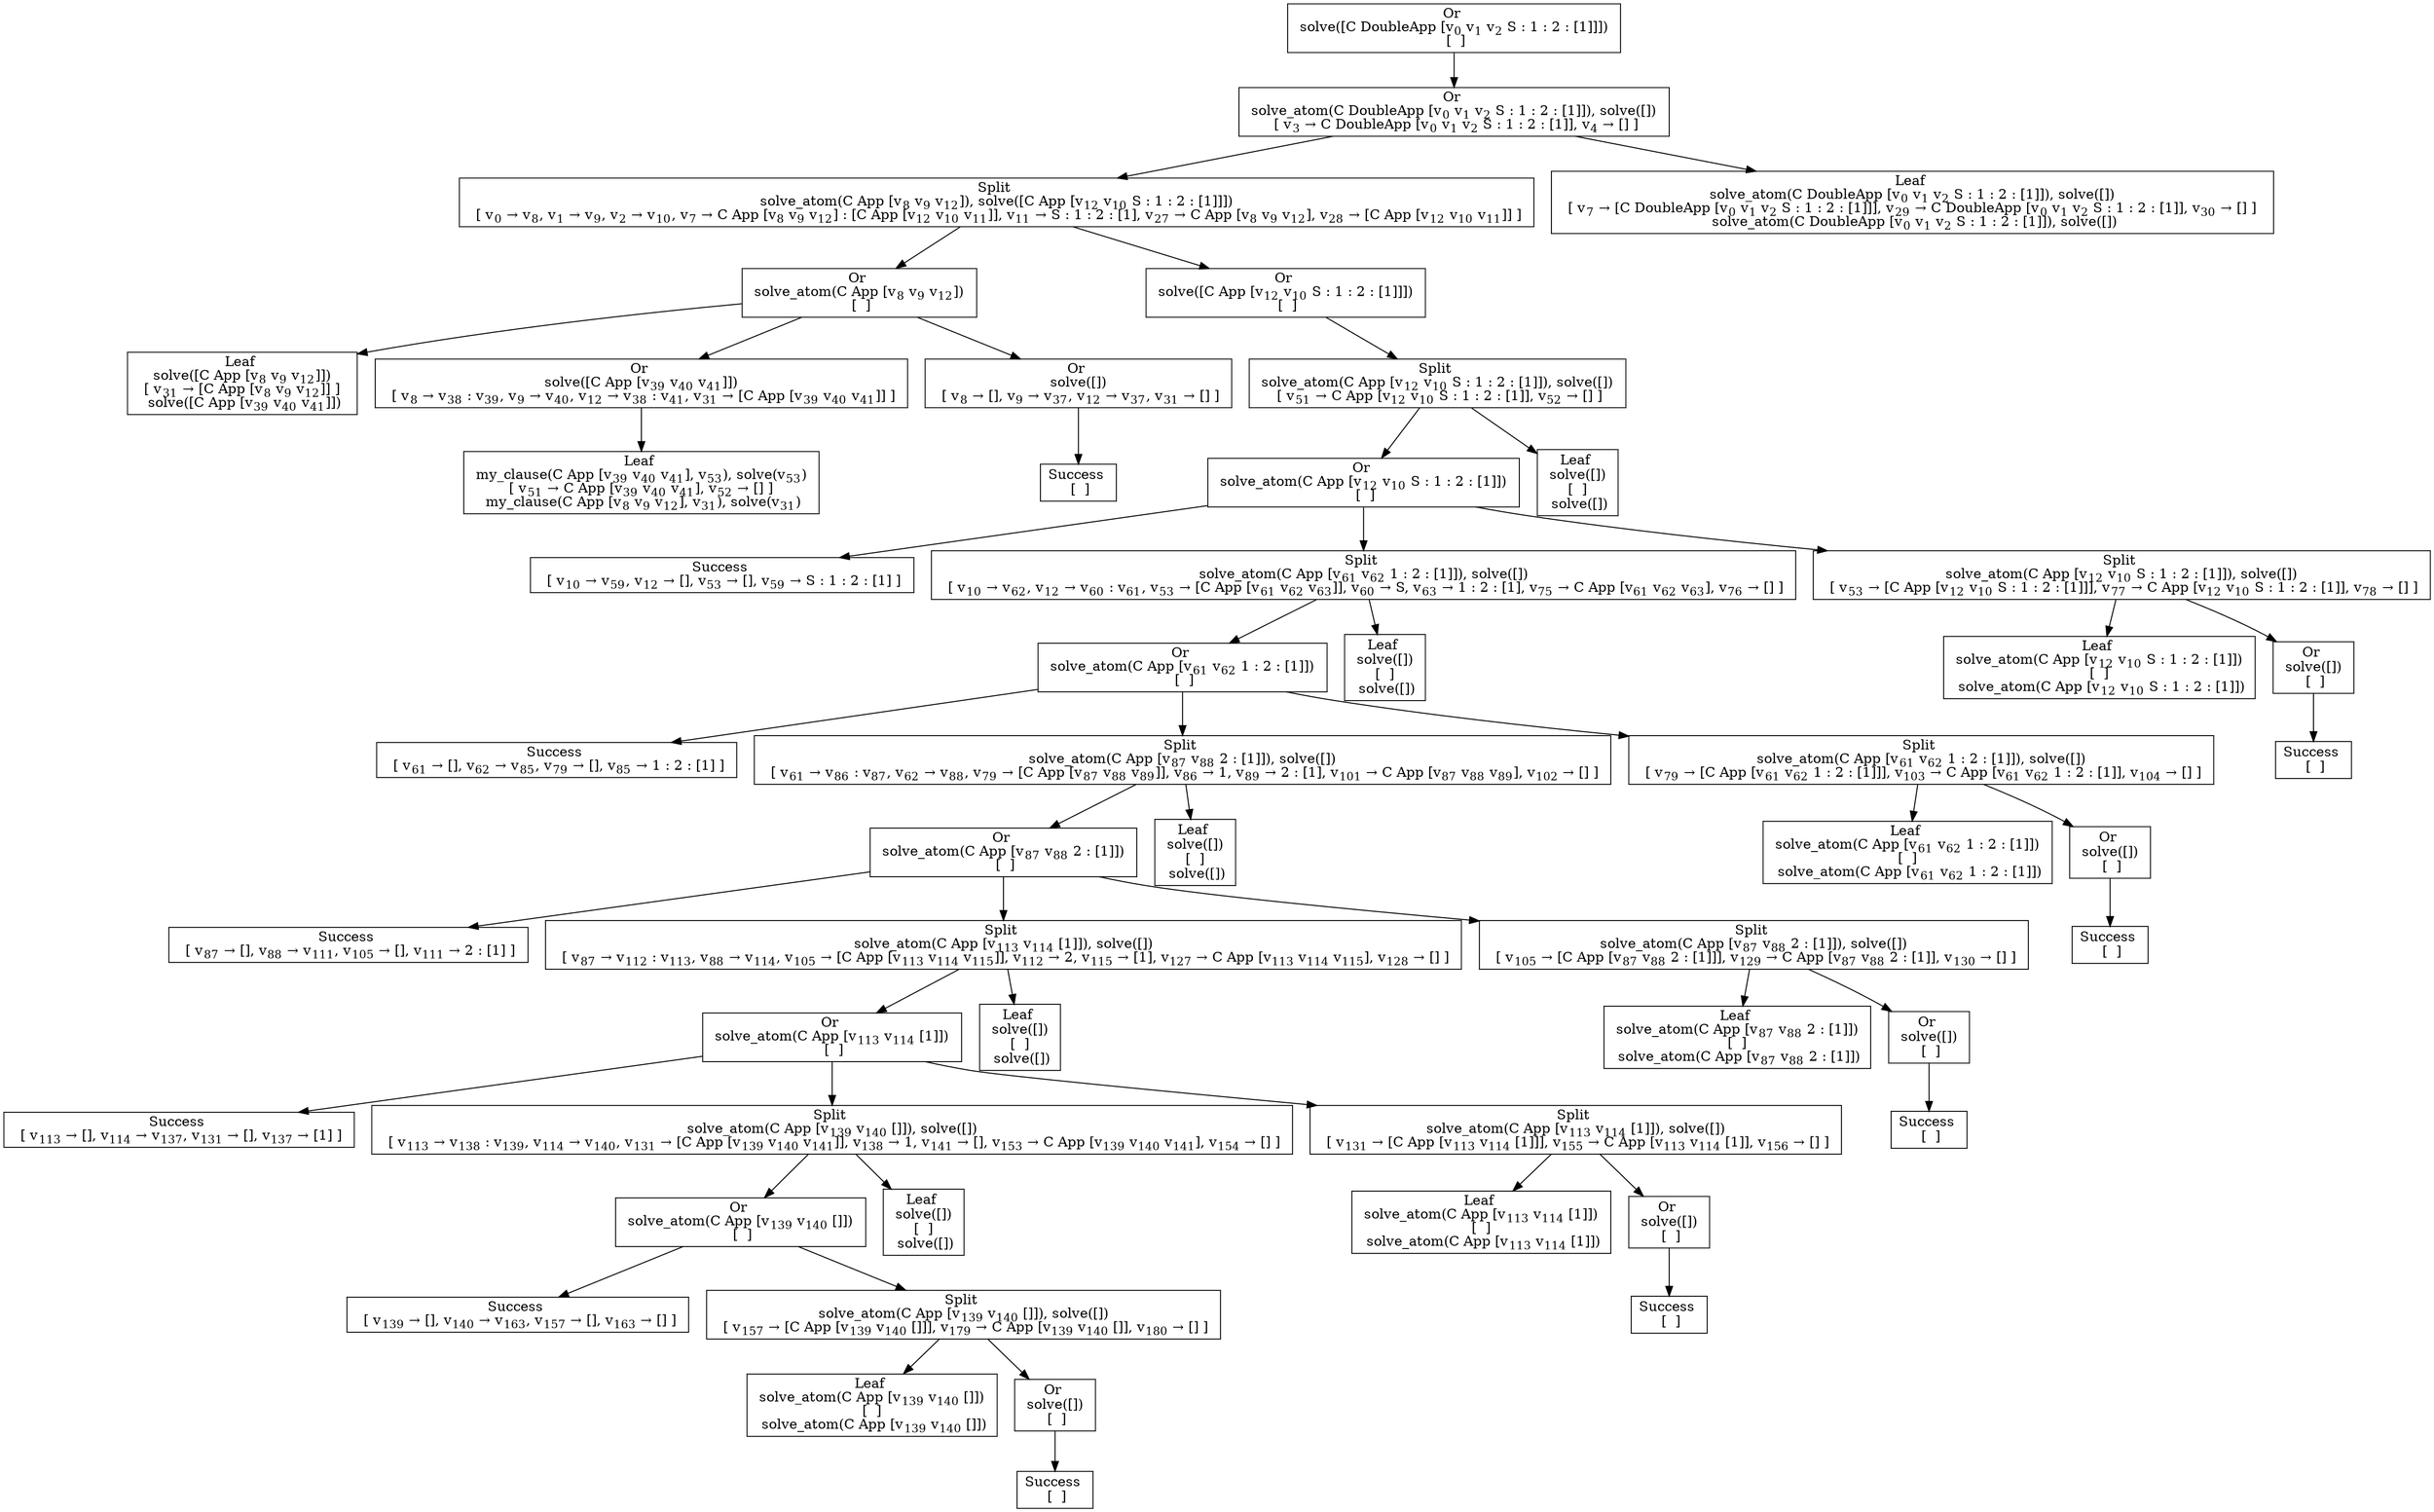 digraph {
    graph [rankdir=TB
          ,bgcolor=transparent];
    node [shape=box
         ,fillcolor=white
         ,style=filled];
    0 [label=<Or <BR/> solve([C DoubleApp [v<SUB>0</SUB> v<SUB>1</SUB> v<SUB>2</SUB> S : 1 : 2 : [1]]]) <BR/>  [  ] >];
    1 [label=<Or <BR/> solve_atom(C DoubleApp [v<SUB>0</SUB> v<SUB>1</SUB> v<SUB>2</SUB> S : 1 : 2 : [1]]), solve([]) <BR/>  [ v<SUB>3</SUB> &rarr; C DoubleApp [v<SUB>0</SUB> v<SUB>1</SUB> v<SUB>2</SUB> S : 1 : 2 : [1]], v<SUB>4</SUB> &rarr; [] ] >];
    2 [label=<Split <BR/> solve_atom(C App [v<SUB>8</SUB> v<SUB>9</SUB> v<SUB>12</SUB>]), solve([C App [v<SUB>12</SUB> v<SUB>10</SUB> S : 1 : 2 : [1]]]) <BR/>  [ v<SUB>0</SUB> &rarr; v<SUB>8</SUB>, v<SUB>1</SUB> &rarr; v<SUB>9</SUB>, v<SUB>2</SUB> &rarr; v<SUB>10</SUB>, v<SUB>7</SUB> &rarr; C App [v<SUB>8</SUB> v<SUB>9</SUB> v<SUB>12</SUB>] : [C App [v<SUB>12</SUB> v<SUB>10</SUB> v<SUB>11</SUB>]], v<SUB>11</SUB> &rarr; S : 1 : 2 : [1], v<SUB>27</SUB> &rarr; C App [v<SUB>8</SUB> v<SUB>9</SUB> v<SUB>12</SUB>], v<SUB>28</SUB> &rarr; [C App [v<SUB>12</SUB> v<SUB>10</SUB> v<SUB>11</SUB>]] ] >];
    3 [label=<Leaf <BR/> solve_atom(C DoubleApp [v<SUB>0</SUB> v<SUB>1</SUB> v<SUB>2</SUB> S : 1 : 2 : [1]]), solve([]) <BR/>  [ v<SUB>7</SUB> &rarr; [C DoubleApp [v<SUB>0</SUB> v<SUB>1</SUB> v<SUB>2</SUB> S : 1 : 2 : [1]]], v<SUB>29</SUB> &rarr; C DoubleApp [v<SUB>0</SUB> v<SUB>1</SUB> v<SUB>2</SUB> S : 1 : 2 : [1]], v<SUB>30</SUB> &rarr; [] ]  <BR/> solve_atom(C DoubleApp [v<SUB>0</SUB> v<SUB>1</SUB> v<SUB>2</SUB> S : 1 : 2 : [1]]), solve([])>];
    4 [label=<Or <BR/> solve_atom(C App [v<SUB>8</SUB> v<SUB>9</SUB> v<SUB>12</SUB>]) <BR/>  [  ] >];
    5 [label=<Or <BR/> solve([C App [v<SUB>12</SUB> v<SUB>10</SUB> S : 1 : 2 : [1]]]) <BR/>  [  ] >];
    6 [label=<Leaf <BR/> solve([C App [v<SUB>8</SUB> v<SUB>9</SUB> v<SUB>12</SUB>]]) <BR/>  [ v<SUB>31</SUB> &rarr; [C App [v<SUB>8</SUB> v<SUB>9</SUB> v<SUB>12</SUB>]] ]  <BR/> solve([C App [v<SUB>39</SUB> v<SUB>40</SUB> v<SUB>41</SUB>]])>];
    7 [label=<Or <BR/> solve([C App [v<SUB>39</SUB> v<SUB>40</SUB> v<SUB>41</SUB>]]) <BR/>  [ v<SUB>8</SUB> &rarr; v<SUB>38</SUB> : v<SUB>39</SUB>, v<SUB>9</SUB> &rarr; v<SUB>40</SUB>, v<SUB>12</SUB> &rarr; v<SUB>38</SUB> : v<SUB>41</SUB>, v<SUB>31</SUB> &rarr; [C App [v<SUB>39</SUB> v<SUB>40</SUB> v<SUB>41</SUB>]] ] >];
    8 [label=<Or <BR/> solve([]) <BR/>  [ v<SUB>8</SUB> &rarr; [], v<SUB>9</SUB> &rarr; v<SUB>37</SUB>, v<SUB>12</SUB> &rarr; v<SUB>37</SUB>, v<SUB>31</SUB> &rarr; [] ] >];
    9 [label=<Leaf <BR/> my_clause(C App [v<SUB>39</SUB> v<SUB>40</SUB> v<SUB>41</SUB>], v<SUB>53</SUB>), solve(v<SUB>53</SUB>) <BR/>  [ v<SUB>51</SUB> &rarr; C App [v<SUB>39</SUB> v<SUB>40</SUB> v<SUB>41</SUB>], v<SUB>52</SUB> &rarr; [] ]  <BR/> my_clause(C App [v<SUB>8</SUB> v<SUB>9</SUB> v<SUB>12</SUB>], v<SUB>31</SUB>), solve(v<SUB>31</SUB>)>];
    10 [label=<Success <BR/>  [  ] >];
    11 [label=<Split <BR/> solve_atom(C App [v<SUB>12</SUB> v<SUB>10</SUB> S : 1 : 2 : [1]]), solve([]) <BR/>  [ v<SUB>51</SUB> &rarr; C App [v<SUB>12</SUB> v<SUB>10</SUB> S : 1 : 2 : [1]], v<SUB>52</SUB> &rarr; [] ] >];
    12 [label=<Or <BR/> solve_atom(C App [v<SUB>12</SUB> v<SUB>10</SUB> S : 1 : 2 : [1]]) <BR/>  [  ] >];
    13 [label=<Leaf <BR/> solve([]) <BR/>  [  ]  <BR/> solve([])>];
    14 [label=<Success <BR/>  [ v<SUB>10</SUB> &rarr; v<SUB>59</SUB>, v<SUB>12</SUB> &rarr; [], v<SUB>53</SUB> &rarr; [], v<SUB>59</SUB> &rarr; S : 1 : 2 : [1] ] >];
    15 [label=<Split <BR/> solve_atom(C App [v<SUB>61</SUB> v<SUB>62</SUB> 1 : 2 : [1]]), solve([]) <BR/>  [ v<SUB>10</SUB> &rarr; v<SUB>62</SUB>, v<SUB>12</SUB> &rarr; v<SUB>60</SUB> : v<SUB>61</SUB>, v<SUB>53</SUB> &rarr; [C App [v<SUB>61</SUB> v<SUB>62</SUB> v<SUB>63</SUB>]], v<SUB>60</SUB> &rarr; S, v<SUB>63</SUB> &rarr; 1 : 2 : [1], v<SUB>75</SUB> &rarr; C App [v<SUB>61</SUB> v<SUB>62</SUB> v<SUB>63</SUB>], v<SUB>76</SUB> &rarr; [] ] >];
    16 [label=<Split <BR/> solve_atom(C App [v<SUB>12</SUB> v<SUB>10</SUB> S : 1 : 2 : [1]]), solve([]) <BR/>  [ v<SUB>53</SUB> &rarr; [C App [v<SUB>12</SUB> v<SUB>10</SUB> S : 1 : 2 : [1]]], v<SUB>77</SUB> &rarr; C App [v<SUB>12</SUB> v<SUB>10</SUB> S : 1 : 2 : [1]], v<SUB>78</SUB> &rarr; [] ] >];
    17 [label=<Or <BR/> solve_atom(C App [v<SUB>61</SUB> v<SUB>62</SUB> 1 : 2 : [1]]) <BR/>  [  ] >];
    18 [label=<Leaf <BR/> solve([]) <BR/>  [  ]  <BR/> solve([])>];
    19 [label=<Success <BR/>  [ v<SUB>61</SUB> &rarr; [], v<SUB>62</SUB> &rarr; v<SUB>85</SUB>, v<SUB>79</SUB> &rarr; [], v<SUB>85</SUB> &rarr; 1 : 2 : [1] ] >];
    20 [label=<Split <BR/> solve_atom(C App [v<SUB>87</SUB> v<SUB>88</SUB> 2 : [1]]), solve([]) <BR/>  [ v<SUB>61</SUB> &rarr; v<SUB>86</SUB> : v<SUB>87</SUB>, v<SUB>62</SUB> &rarr; v<SUB>88</SUB>, v<SUB>79</SUB> &rarr; [C App [v<SUB>87</SUB> v<SUB>88</SUB> v<SUB>89</SUB>]], v<SUB>86</SUB> &rarr; 1, v<SUB>89</SUB> &rarr; 2 : [1], v<SUB>101</SUB> &rarr; C App [v<SUB>87</SUB> v<SUB>88</SUB> v<SUB>89</SUB>], v<SUB>102</SUB> &rarr; [] ] >];
    21 [label=<Split <BR/> solve_atom(C App [v<SUB>61</SUB> v<SUB>62</SUB> 1 : 2 : [1]]), solve([]) <BR/>  [ v<SUB>79</SUB> &rarr; [C App [v<SUB>61</SUB> v<SUB>62</SUB> 1 : 2 : [1]]], v<SUB>103</SUB> &rarr; C App [v<SUB>61</SUB> v<SUB>62</SUB> 1 : 2 : [1]], v<SUB>104</SUB> &rarr; [] ] >];
    22 [label=<Or <BR/> solve_atom(C App [v<SUB>87</SUB> v<SUB>88</SUB> 2 : [1]]) <BR/>  [  ] >];
    23 [label=<Leaf <BR/> solve([]) <BR/>  [  ]  <BR/> solve([])>];
    24 [label=<Success <BR/>  [ v<SUB>87</SUB> &rarr; [], v<SUB>88</SUB> &rarr; v<SUB>111</SUB>, v<SUB>105</SUB> &rarr; [], v<SUB>111</SUB> &rarr; 2 : [1] ] >];
    25 [label=<Split <BR/> solve_atom(C App [v<SUB>113</SUB> v<SUB>114</SUB> [1]]), solve([]) <BR/>  [ v<SUB>87</SUB> &rarr; v<SUB>112</SUB> : v<SUB>113</SUB>, v<SUB>88</SUB> &rarr; v<SUB>114</SUB>, v<SUB>105</SUB> &rarr; [C App [v<SUB>113</SUB> v<SUB>114</SUB> v<SUB>115</SUB>]], v<SUB>112</SUB> &rarr; 2, v<SUB>115</SUB> &rarr; [1], v<SUB>127</SUB> &rarr; C App [v<SUB>113</SUB> v<SUB>114</SUB> v<SUB>115</SUB>], v<SUB>128</SUB> &rarr; [] ] >];
    26 [label=<Split <BR/> solve_atom(C App [v<SUB>87</SUB> v<SUB>88</SUB> 2 : [1]]), solve([]) <BR/>  [ v<SUB>105</SUB> &rarr; [C App [v<SUB>87</SUB> v<SUB>88</SUB> 2 : [1]]], v<SUB>129</SUB> &rarr; C App [v<SUB>87</SUB> v<SUB>88</SUB> 2 : [1]], v<SUB>130</SUB> &rarr; [] ] >];
    27 [label=<Or <BR/> solve_atom(C App [v<SUB>113</SUB> v<SUB>114</SUB> [1]]) <BR/>  [  ] >];
    28 [label=<Leaf <BR/> solve([]) <BR/>  [  ]  <BR/> solve([])>];
    29 [label=<Success <BR/>  [ v<SUB>113</SUB> &rarr; [], v<SUB>114</SUB> &rarr; v<SUB>137</SUB>, v<SUB>131</SUB> &rarr; [], v<SUB>137</SUB> &rarr; [1] ] >];
    30 [label=<Split <BR/> solve_atom(C App [v<SUB>139</SUB> v<SUB>140</SUB> []]), solve([]) <BR/>  [ v<SUB>113</SUB> &rarr; v<SUB>138</SUB> : v<SUB>139</SUB>, v<SUB>114</SUB> &rarr; v<SUB>140</SUB>, v<SUB>131</SUB> &rarr; [C App [v<SUB>139</SUB> v<SUB>140</SUB> v<SUB>141</SUB>]], v<SUB>138</SUB> &rarr; 1, v<SUB>141</SUB> &rarr; [], v<SUB>153</SUB> &rarr; C App [v<SUB>139</SUB> v<SUB>140</SUB> v<SUB>141</SUB>], v<SUB>154</SUB> &rarr; [] ] >];
    31 [label=<Split <BR/> solve_atom(C App [v<SUB>113</SUB> v<SUB>114</SUB> [1]]), solve([]) <BR/>  [ v<SUB>131</SUB> &rarr; [C App [v<SUB>113</SUB> v<SUB>114</SUB> [1]]], v<SUB>155</SUB> &rarr; C App [v<SUB>113</SUB> v<SUB>114</SUB> [1]], v<SUB>156</SUB> &rarr; [] ] >];
    32 [label=<Or <BR/> solve_atom(C App [v<SUB>139</SUB> v<SUB>140</SUB> []]) <BR/>  [  ] >];
    33 [label=<Leaf <BR/> solve([]) <BR/>  [  ]  <BR/> solve([])>];
    34 [label=<Success <BR/>  [ v<SUB>139</SUB> &rarr; [], v<SUB>140</SUB> &rarr; v<SUB>163</SUB>, v<SUB>157</SUB> &rarr; [], v<SUB>163</SUB> &rarr; [] ] >];
    35 [label=<Split <BR/> solve_atom(C App [v<SUB>139</SUB> v<SUB>140</SUB> []]), solve([]) <BR/>  [ v<SUB>157</SUB> &rarr; [C App [v<SUB>139</SUB> v<SUB>140</SUB> []]], v<SUB>179</SUB> &rarr; C App [v<SUB>139</SUB> v<SUB>140</SUB> []], v<SUB>180</SUB> &rarr; [] ] >];
    36 [label=<Leaf <BR/> solve_atom(C App [v<SUB>139</SUB> v<SUB>140</SUB> []]) <BR/>  [  ]  <BR/> solve_atom(C App [v<SUB>139</SUB> v<SUB>140</SUB> []])>];
    37 [label=<Or <BR/> solve([]) <BR/>  [  ] >];
    38 [label=<Success <BR/>  [  ] >];
    39 [label=<Leaf <BR/> solve_atom(C App [v<SUB>113</SUB> v<SUB>114</SUB> [1]]) <BR/>  [  ]  <BR/> solve_atom(C App [v<SUB>113</SUB> v<SUB>114</SUB> [1]])>];
    40 [label=<Or <BR/> solve([]) <BR/>  [  ] >];
    41 [label=<Success <BR/>  [  ] >];
    42 [label=<Leaf <BR/> solve_atom(C App [v<SUB>87</SUB> v<SUB>88</SUB> 2 : [1]]) <BR/>  [  ]  <BR/> solve_atom(C App [v<SUB>87</SUB> v<SUB>88</SUB> 2 : [1]])>];
    43 [label=<Or <BR/> solve([]) <BR/>  [  ] >];
    44 [label=<Success <BR/>  [  ] >];
    45 [label=<Leaf <BR/> solve_atom(C App [v<SUB>61</SUB> v<SUB>62</SUB> 1 : 2 : [1]]) <BR/>  [  ]  <BR/> solve_atom(C App [v<SUB>61</SUB> v<SUB>62</SUB> 1 : 2 : [1]])>];
    46 [label=<Or <BR/> solve([]) <BR/>  [  ] >];
    47 [label=<Success <BR/>  [  ] >];
    48 [label=<Leaf <BR/> solve_atom(C App [v<SUB>12</SUB> v<SUB>10</SUB> S : 1 : 2 : [1]]) <BR/>  [  ]  <BR/> solve_atom(C App [v<SUB>12</SUB> v<SUB>10</SUB> S : 1 : 2 : [1]])>];
    49 [label=<Or <BR/> solve([]) <BR/>  [  ] >];
    50 [label=<Success <BR/>  [  ] >];
    0 -> 1 [label=""];
    1 -> 2 [label=""];
    1 -> 3 [label=""];
    2 -> 4 [label=""];
    2 -> 5 [label=""];
    4 -> 6 [label=""];
    4 -> 7 [label=""];
    4 -> 8 [label=""];
    5 -> 11 [label=""];
    7 -> 9 [label=""];
    8 -> 10 [label=""];
    11 -> 12 [label=""];
    11 -> 13 [label=""];
    12 -> 14 [label=""];
    12 -> 15 [label=""];
    12 -> 16 [label=""];
    15 -> 17 [label=""];
    15 -> 18 [label=""];
    16 -> 48 [label=""];
    16 -> 49 [label=""];
    17 -> 19 [label=""];
    17 -> 20 [label=""];
    17 -> 21 [label=""];
    20 -> 22 [label=""];
    20 -> 23 [label=""];
    21 -> 45 [label=""];
    21 -> 46 [label=""];
    22 -> 24 [label=""];
    22 -> 25 [label=""];
    22 -> 26 [label=""];
    25 -> 27 [label=""];
    25 -> 28 [label=""];
    26 -> 42 [label=""];
    26 -> 43 [label=""];
    27 -> 29 [label=""];
    27 -> 30 [label=""];
    27 -> 31 [label=""];
    30 -> 32 [label=""];
    30 -> 33 [label=""];
    31 -> 39 [label=""];
    31 -> 40 [label=""];
    32 -> 34 [label=""];
    32 -> 35 [label=""];
    35 -> 36 [label=""];
    35 -> 37 [label=""];
    37 -> 38 [label=""];
    40 -> 41 [label=""];
    43 -> 44 [label=""];
    46 -> 47 [label=""];
    49 -> 50 [label=""];
}